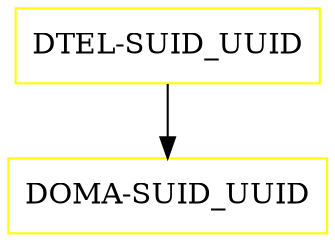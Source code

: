 digraph G {
  "DTEL-SUID_UUID" [shape=box,color=yellow];
  "DOMA-SUID_UUID" [shape=box,color=yellow,URL="./DOMA_SUID_UUID.html"];
  "DTEL-SUID_UUID" -> "DOMA-SUID_UUID";
}
